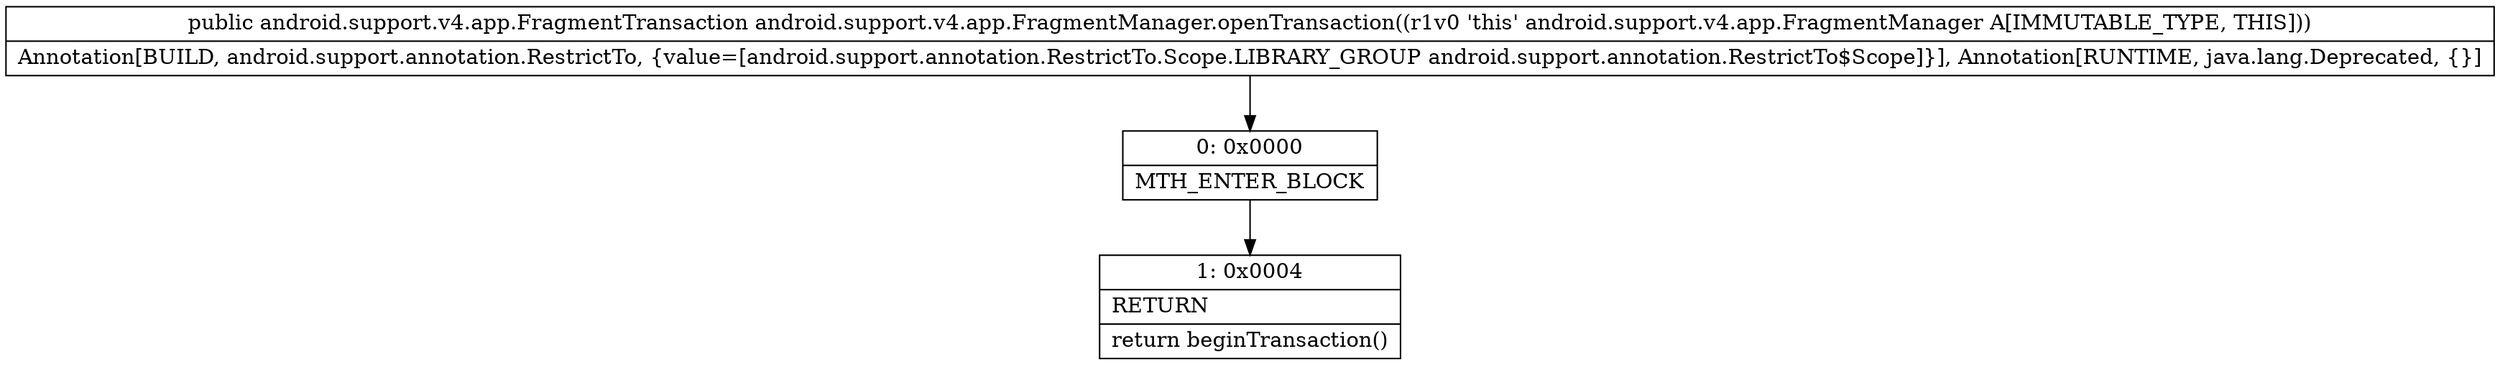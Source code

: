 digraph "CFG forandroid.support.v4.app.FragmentManager.openTransaction()Landroid\/support\/v4\/app\/FragmentTransaction;" {
Node_0 [shape=record,label="{0\:\ 0x0000|MTH_ENTER_BLOCK\l}"];
Node_1 [shape=record,label="{1\:\ 0x0004|RETURN\l|return beginTransaction()\l}"];
MethodNode[shape=record,label="{public android.support.v4.app.FragmentTransaction android.support.v4.app.FragmentManager.openTransaction((r1v0 'this' android.support.v4.app.FragmentManager A[IMMUTABLE_TYPE, THIS]))  | Annotation[BUILD, android.support.annotation.RestrictTo, \{value=[android.support.annotation.RestrictTo.Scope.LIBRARY_GROUP android.support.annotation.RestrictTo$Scope]\}], Annotation[RUNTIME, java.lang.Deprecated, \{\}]\l}"];
MethodNode -> Node_0;
Node_0 -> Node_1;
}

